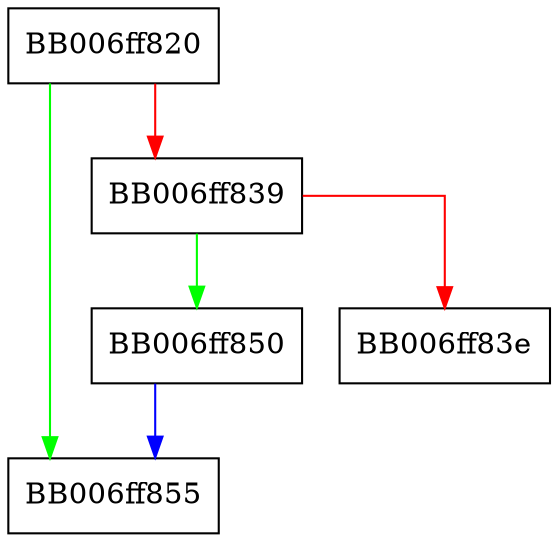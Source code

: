 digraph rc4_hmac_md5_einit {
  node [shape="box"];
  graph [splines=ortho];
  BB006ff820 -> BB006ff855 [color="green"];
  BB006ff820 -> BB006ff839 [color="red"];
  BB006ff839 -> BB006ff850 [color="green"];
  BB006ff839 -> BB006ff83e [color="red"];
  BB006ff850 -> BB006ff855 [color="blue"];
}